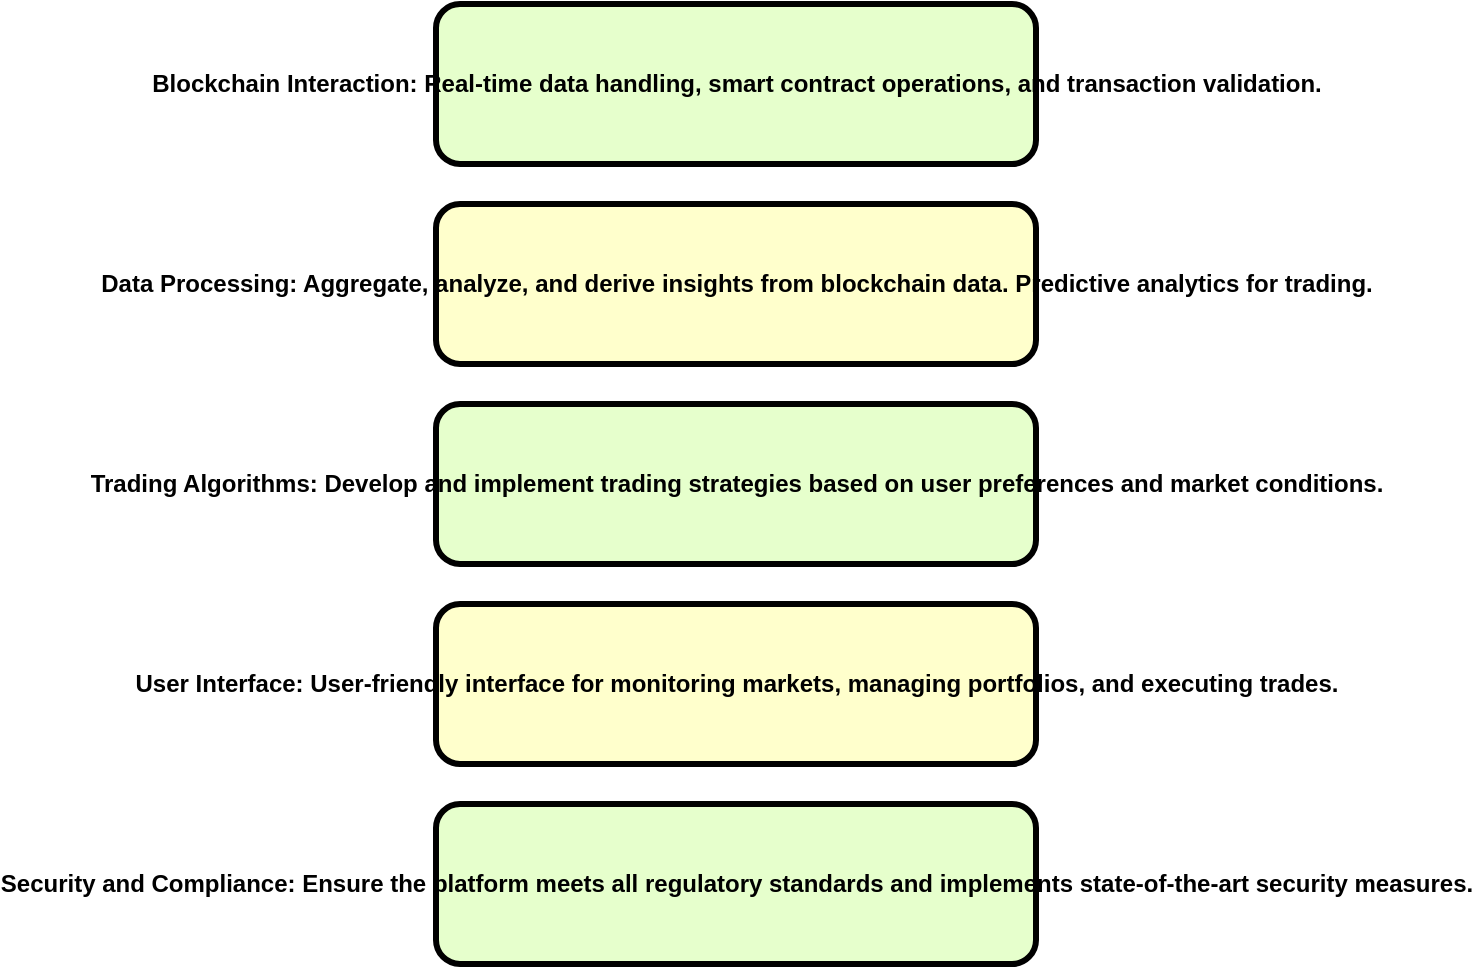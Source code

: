 <mxfile version="24.6.4" type="device">
  <diagram name="CryptoQuestor Core System Design" id="CryptoSystemDesignID">
    <mxGraphModel dx="1420" dy="820" grid="1" gridSize="10" guides="1" tooltips="1" connect="1" arrows="1" fold="1" page="1" pageScale="1" pageWidth="850" pageHeight="1100" background="none" math="0" shadow="0">
      <root>
        <mxCell id="0" />
        <mxCell id="1" parent="0" />
        <!-- Blockchain Interaction -->
        <mxCell id="2" value="Blockchain Interaction: Real-time data handling, smart contract operations, and transaction validation." style="verticalAlign=middle;align=center;html=1;rounded=1;fontStyle=1;strokeWidth=3;fillColor=#E6FFCC" parent="1" vertex="1">
          <mxGeometry x="50" y="50" width="300" height="80" as="geometry" />
        </mxCell>
        <!-- Data Processing -->
        <mxCell id="3" value="Data Processing: Aggregate, analyze, and derive insights from blockchain data. Predictive analytics for trading." style="verticalAlign=middle;align=center;html=1;rounded=1;fontStyle=1;strokeWidth=3;fillColor=#FFFFCC" parent="1" vertex="1">
          <mxGeometry x="50" y="150" width="300" height="80" as="geometry" />
        </mxCell>
        <!-- Trading Algorithms -->
        <mxCell id="4" value="Trading Algorithms: Develop and implement trading strategies based on user preferences and market conditions." style="verticalAlign=middle;align=center;html=1;rounded=1;fontStyle=1;strokeWidth=3;fillColor=#E6FFCC" parent="1" vertex="1">
          <mxGeometry x="50" y="250" width="300" height="80" as="geometry" />
        </mxCell>
        <!-- User Interface -->
        <mxCell id="5" value="User Interface: User-friendly interface for monitoring markets, managing portfolios, and executing trades." style="verticalAlign=middle;align=center;html=1;rounded=1;fontStyle=1;strokeWidth=3;fillColor=#FFFFCC" parent="1" vertex="1">
          <mxGeometry x="50" y="350" width="300" height="80" as="geometry" />
        </mxCell>
        <!-- Security and Compliance -->
        <mxCell id="6" value="Security and Compliance: Ensure the platform meets all regulatory standards and implements state-of-the-art security measures." style="verticalAlign=middle;align=center;html=1;rounded=1;fontStyle=1;strokeWidth=3;fillColor=#E6FFCC" parent="1" vertex="1">
          <mxGeometry x="50" y="450" width="300" height="80" as="geometry" />
        </mxCell>
      </root>
    </mxGraphModel>
  </diagram>
</mxfile>
